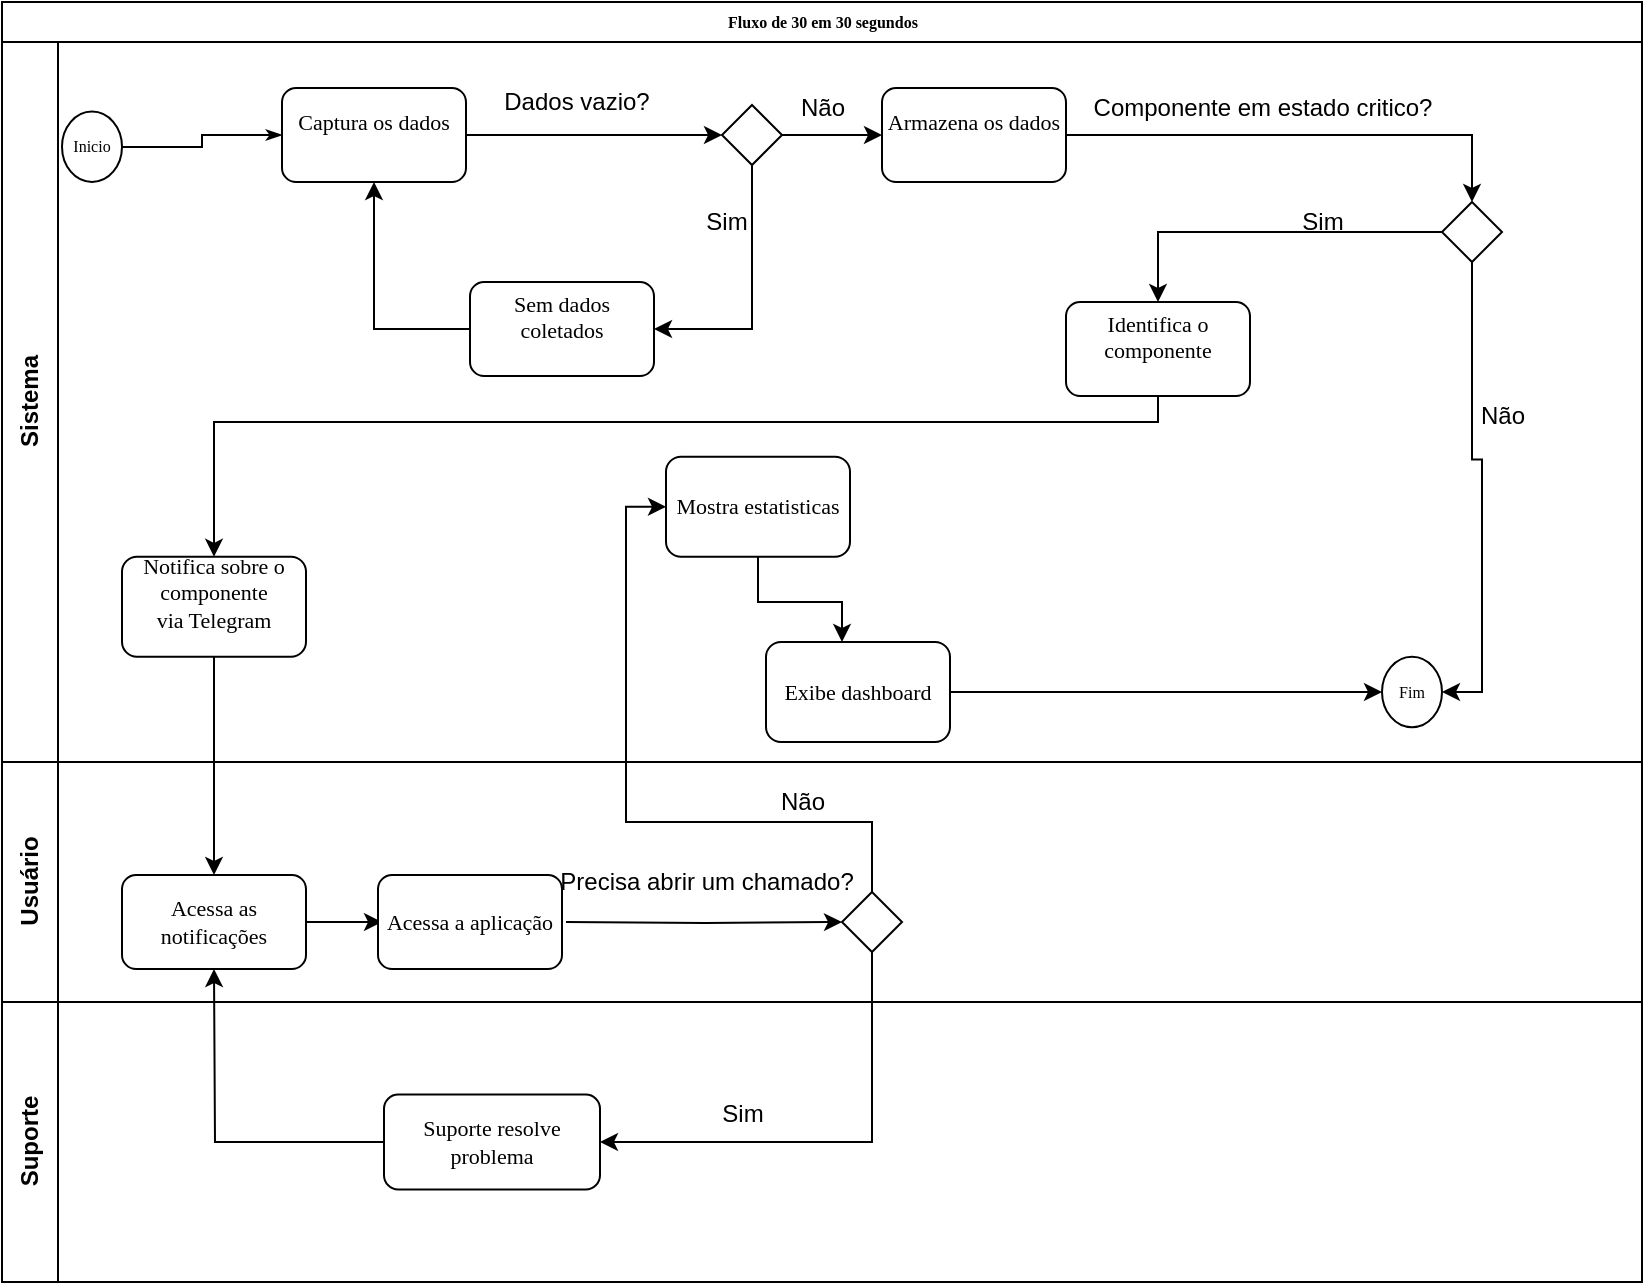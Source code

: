 <mxfile version="12.9.11" type="device"><diagram name="Page-1" id="c7488fd3-1785-93aa-aadb-54a6760d102a"><mxGraphModel dx="1108" dy="482" grid="1" gridSize="10" guides="1" tooltips="1" connect="1" arrows="1" fold="1" page="1" pageScale="1" pageWidth="1100" pageHeight="850" background="#ffffff" math="0" shadow="0"><root><mxCell id="0"/><mxCell id="1" parent="0"/><mxCell id="2b4e8129b02d487f-1" value="Fluxo de 30 em 30 segundos" style="swimlane;html=1;childLayout=stackLayout;horizontal=1;startSize=20;horizontalStack=0;rounded=0;shadow=0;labelBackgroundColor=none;strokeWidth=1;fontFamily=Verdana;fontSize=8;align=center;" parent="1" vertex="1"><mxGeometry x="150" y="10" width="820" height="640" as="geometry"/></mxCell><mxCell id="2b4e8129b02d487f-2" value="Sistema&lt;br&gt;" style="swimlane;html=1;startSize=28;horizontal=0;" parent="2b4e8129b02d487f-1" vertex="1"><mxGeometry y="20" width="820" height="360" as="geometry"/></mxCell><mxCell id="2b4e8129b02d487f-18" style="edgeStyle=orthogonalEdgeStyle;rounded=0;html=1;labelBackgroundColor=none;startArrow=none;startFill=0;startSize=5;endArrow=classicThin;endFill=1;endSize=5;jettySize=auto;orthogonalLoop=1;strokeWidth=1;fontFamily=Verdana;fontSize=8" parent="2b4e8129b02d487f-2" source="2b4e8129b02d487f-5" target="2b4e8129b02d487f-6" edge="1"><mxGeometry relative="1" as="geometry"/></mxCell><mxCell id="HHt-yy4cfWkNUjhS_C_G-13" style="edgeStyle=orthogonalEdgeStyle;rounded=0;orthogonalLoop=1;jettySize=auto;html=1;entryX=0;entryY=0.5;entryDx=0;entryDy=0;" parent="2b4e8129b02d487f-2" source="2b4e8129b02d487f-6" target="HHt-yy4cfWkNUjhS_C_G-12" edge="1"><mxGeometry relative="1" as="geometry"/></mxCell><mxCell id="2b4e8129b02d487f-6" value="&lt;font style=&quot;font-size: 11px&quot;&gt;Captura os dados&lt;br&gt;&lt;br&gt;&lt;/font&gt;" style="rounded=1;whiteSpace=wrap;html=1;shadow=0;labelBackgroundColor=none;strokeWidth=1;fontFamily=Verdana;fontSize=8;align=center;" parent="2b4e8129b02d487f-2" vertex="1"><mxGeometry x="140" y="23" width="92" height="47" as="geometry"/></mxCell><mxCell id="2b4e8129b02d487f-5" value="Inicio&lt;br&gt;" style="ellipse;whiteSpace=wrap;html=1;rounded=0;shadow=0;labelBackgroundColor=none;strokeWidth=1;fontFamily=Verdana;fontSize=8;align=center;" parent="2b4e8129b02d487f-2" vertex="1"><mxGeometry x="30" y="34.75" width="30" height="35.25" as="geometry"/></mxCell><mxCell id="HHt-yy4cfWkNUjhS_C_G-8" value="&lt;span style=&quot;font-family: monospace ; font-size: 0px&quot;&gt;Ff&lt;/span&gt;" style="text;html=1;align=center;verticalAlign=middle;resizable=0;points=[];autosize=1;" parent="2b4e8129b02d487f-2" vertex="1"><mxGeometry x="260" y="30" width="20" height="20" as="geometry"/></mxCell><mxCell id="HHt-yy4cfWkNUjhS_C_G-9" value="Dados vazio?" style="text;html=1;align=center;verticalAlign=middle;resizable=0;points=[];autosize=1;" parent="2b4e8129b02d487f-2" vertex="1"><mxGeometry x="242" y="20" width="90" height="20" as="geometry"/></mxCell><mxCell id="HHt-yy4cfWkNUjhS_C_G-27" style="edgeStyle=orthogonalEdgeStyle;rounded=0;orthogonalLoop=1;jettySize=auto;html=1;entryX=0;entryY=0.5;entryDx=0;entryDy=0;" parent="2b4e8129b02d487f-2" source="HHt-yy4cfWkNUjhS_C_G-12" target="HHt-yy4cfWkNUjhS_C_G-20" edge="1"><mxGeometry relative="1" as="geometry"/></mxCell><mxCell id="HHt-yy4cfWkNUjhS_C_G-34" style="edgeStyle=orthogonalEdgeStyle;rounded=0;orthogonalLoop=1;jettySize=auto;html=1;exitX=0.5;exitY=1;exitDx=0;exitDy=0;entryX=1;entryY=0.5;entryDx=0;entryDy=0;" parent="2b4e8129b02d487f-2" source="HHt-yy4cfWkNUjhS_C_G-12" target="HHt-yy4cfWkNUjhS_C_G-33" edge="1"><mxGeometry relative="1" as="geometry"/></mxCell><mxCell id="HHt-yy4cfWkNUjhS_C_G-12" value="" style="rhombus;whiteSpace=wrap;html=1;" parent="2b4e8129b02d487f-2" vertex="1"><mxGeometry x="360" y="31.5" width="30" height="30" as="geometry"/></mxCell><mxCell id="HHt-yy4cfWkNUjhS_C_G-16" value="Sim&lt;br&gt;" style="text;html=1;align=center;verticalAlign=middle;resizable=0;points=[];autosize=1;" parent="2b4e8129b02d487f-2" vertex="1"><mxGeometry x="342" y="80" width="40" height="20" as="geometry"/></mxCell><mxCell id="HHt-yy4cfWkNUjhS_C_G-20" value="&lt;font style=&quot;font-size: 11px&quot;&gt;Armazena os dados&lt;br&gt;&lt;br&gt;&lt;/font&gt;" style="rounded=1;whiteSpace=wrap;html=1;shadow=0;labelBackgroundColor=none;strokeWidth=1;fontFamily=Verdana;fontSize=8;align=center;" parent="2b4e8129b02d487f-2" vertex="1"><mxGeometry x="440" y="23" width="92" height="47" as="geometry"/></mxCell><mxCell id="HHt-yy4cfWkNUjhS_C_G-25" value="Componente em estado critico?" style="text;html=1;align=center;verticalAlign=middle;resizable=0;points=[];autosize=1;" parent="2b4e8129b02d487f-2" vertex="1"><mxGeometry x="540" y="23" width="180" height="20" as="geometry"/></mxCell><mxCell id="HHt-yy4cfWkNUjhS_C_G-28" value="Não&lt;br&gt;" style="text;html=1;align=center;verticalAlign=middle;resizable=0;points=[];autosize=1;" parent="2b4e8129b02d487f-2" vertex="1"><mxGeometry x="390" y="23" width="40" height="20" as="geometry"/></mxCell><mxCell id="HHt-yy4cfWkNUjhS_C_G-86" style="edgeStyle=orthogonalEdgeStyle;rounded=0;orthogonalLoop=1;jettySize=auto;html=1;entryX=0.5;entryY=0;entryDx=0;entryDy=0;" parent="2b4e8129b02d487f-2" source="HHt-yy4cfWkNUjhS_C_G-29" target="HHt-yy4cfWkNUjhS_C_G-67" edge="1"><mxGeometry relative="1" as="geometry"/></mxCell><mxCell id="peF8YIJzUayd4ykgx0AB-1" style="edgeStyle=orthogonalEdgeStyle;rounded=0;orthogonalLoop=1;jettySize=auto;html=1;entryX=1;entryY=0.5;entryDx=0;entryDy=0;" edge="1" parent="2b4e8129b02d487f-2" source="HHt-yy4cfWkNUjhS_C_G-29" target="HHt-yy4cfWkNUjhS_C_G-76"><mxGeometry relative="1" as="geometry"/></mxCell><mxCell id="HHt-yy4cfWkNUjhS_C_G-29" value="" style="rhombus;whiteSpace=wrap;html=1;" parent="2b4e8129b02d487f-2" vertex="1"><mxGeometry x="720" y="80" width="30" height="30" as="geometry"/></mxCell><mxCell id="HHt-yy4cfWkNUjhS_C_G-24" style="edgeStyle=orthogonalEdgeStyle;rounded=0;orthogonalLoop=1;jettySize=auto;html=1;entryX=0.5;entryY=0;entryDx=0;entryDy=0;" parent="2b4e8129b02d487f-2" source="HHt-yy4cfWkNUjhS_C_G-20" target="HHt-yy4cfWkNUjhS_C_G-29" edge="1"><mxGeometry relative="1" as="geometry"><mxPoint x="740" y="47" as="targetPoint"/></mxGeometry></mxCell><mxCell id="HHt-yy4cfWkNUjhS_C_G-35" style="edgeStyle=orthogonalEdgeStyle;rounded=0;orthogonalLoop=1;jettySize=auto;html=1;entryX=0.5;entryY=1;entryDx=0;entryDy=0;" parent="2b4e8129b02d487f-2" source="HHt-yy4cfWkNUjhS_C_G-33" target="2b4e8129b02d487f-6" edge="1"><mxGeometry relative="1" as="geometry"/></mxCell><mxCell id="HHt-yy4cfWkNUjhS_C_G-33" value="&lt;font style=&quot;font-size: 11px&quot;&gt;Sem dados coletados&lt;br&gt;&lt;br&gt;&lt;/font&gt;" style="rounded=1;whiteSpace=wrap;html=1;shadow=0;labelBackgroundColor=none;strokeWidth=1;fontFamily=Verdana;fontSize=8;align=center;" parent="2b4e8129b02d487f-2" vertex="1"><mxGeometry x="234" y="120" width="92" height="47" as="geometry"/></mxCell><mxCell id="HHt-yy4cfWkNUjhS_C_G-148" style="edgeStyle=orthogonalEdgeStyle;rounded=0;orthogonalLoop=1;jettySize=auto;html=1;entryX=0.5;entryY=0;entryDx=0;entryDy=0;" parent="2b4e8129b02d487f-2" source="HHt-yy4cfWkNUjhS_C_G-67" target="HHt-yy4cfWkNUjhS_C_G-74" edge="1"><mxGeometry relative="1" as="geometry"><Array as="points"><mxPoint x="578" y="190"/><mxPoint x="106" y="190"/></Array></mxGeometry></mxCell><mxCell id="HHt-yy4cfWkNUjhS_C_G-67" value="&lt;font style=&quot;font-size: 11px&quot;&gt;Identifica o componente&lt;br&gt;&lt;br&gt;&lt;/font&gt;" style="rounded=1;whiteSpace=wrap;html=1;shadow=0;labelBackgroundColor=none;strokeWidth=1;fontFamily=Verdana;fontSize=8;align=center;" parent="2b4e8129b02d487f-2" vertex="1"><mxGeometry x="532" y="130" width="92" height="47" as="geometry"/></mxCell><mxCell id="HHt-yy4cfWkNUjhS_C_G-87" value="Sim&lt;br&gt;" style="text;html=1;align=center;verticalAlign=middle;resizable=0;points=[];autosize=1;" parent="2b4e8129b02d487f-2" vertex="1"><mxGeometry x="640" y="80" width="40" height="20" as="geometry"/></mxCell><mxCell id="HHt-yy4cfWkNUjhS_C_G-94" value="Não" style="text;html=1;align=center;verticalAlign=middle;resizable=0;points=[];autosize=1;" parent="2b4e8129b02d487f-2" vertex="1"><mxGeometry x="730" y="177" width="40" height="20" as="geometry"/></mxCell><mxCell id="HHt-yy4cfWkNUjhS_C_G-74" value="&lt;font style=&quot;font-size: 11px&quot;&gt;Notifica sobre o componente&lt;br&gt;via Telegram&lt;br&gt;&lt;br&gt;&lt;/font&gt;" style="rounded=1;whiteSpace=wrap;html=1;shadow=0;labelBackgroundColor=none;strokeWidth=1;fontFamily=Verdana;fontSize=8;align=center;" parent="2b4e8129b02d487f-2" vertex="1"><mxGeometry x="60" y="257.38" width="92" height="50" as="geometry"/></mxCell><mxCell id="HHt-yy4cfWkNUjhS_C_G-142" value="" style="edgeStyle=orthogonalEdgeStyle;rounded=0;orthogonalLoop=1;jettySize=auto;html=1;" parent="2b4e8129b02d487f-2" source="HHt-yy4cfWkNUjhS_C_G-79" target="HHt-yy4cfWkNUjhS_C_G-96" edge="1"><mxGeometry relative="1" as="geometry"><Array as="points"><mxPoint x="378" y="280"/><mxPoint x="420" y="280"/></Array></mxGeometry></mxCell><mxCell id="HHt-yy4cfWkNUjhS_C_G-79" value="&lt;font style=&quot;font-size: 11px&quot;&gt;Mostra estatisticas&lt;br&gt;&lt;/font&gt;" style="rounded=1;whiteSpace=wrap;html=1;shadow=0;labelBackgroundColor=none;strokeWidth=1;fontFamily=Verdana;fontSize=8;align=center;" parent="2b4e8129b02d487f-2" vertex="1"><mxGeometry x="332" y="207.38" width="92" height="50" as="geometry"/></mxCell><mxCell id="HHt-yy4cfWkNUjhS_C_G-96" value="&lt;font style=&quot;font-size: 11px&quot;&gt;Exibe dashboard&lt;br&gt;&lt;/font&gt;" style="rounded=1;whiteSpace=wrap;html=1;shadow=0;labelBackgroundColor=none;strokeWidth=1;fontFamily=Verdana;fontSize=8;align=center;" parent="2b4e8129b02d487f-2" vertex="1"><mxGeometry x="382" y="300" width="92" height="50" as="geometry"/></mxCell><mxCell id="HHt-yy4cfWkNUjhS_C_G-76" value="Fim&lt;br&gt;" style="ellipse;whiteSpace=wrap;html=1;rounded=0;shadow=0;labelBackgroundColor=none;strokeWidth=1;fontFamily=Verdana;fontSize=8;align=center;" parent="2b4e8129b02d487f-2" vertex="1"><mxGeometry x="690" y="307.38" width="30" height="35.25" as="geometry"/></mxCell><mxCell id="HHt-yy4cfWkNUjhS_C_G-98" style="edgeStyle=orthogonalEdgeStyle;rounded=0;orthogonalLoop=1;jettySize=auto;html=1;entryX=0;entryY=0.5;entryDx=0;entryDy=0;" parent="2b4e8129b02d487f-2" source="HHt-yy4cfWkNUjhS_C_G-96" target="HHt-yy4cfWkNUjhS_C_G-76" edge="1"><mxGeometry relative="1" as="geometry"/></mxCell><mxCell id="HHt-yy4cfWkNUjhS_C_G-45" value="Usuário&lt;br&gt;" style="swimlane;html=1;startSize=28;horizontal=0;" parent="2b4e8129b02d487f-1" vertex="1"><mxGeometry y="380" width="820" height="120" as="geometry"/></mxCell><mxCell id="HHt-yy4cfWkNUjhS_C_G-50" value="&lt;span style=&quot;font-family: monospace ; font-size: 0px&quot;&gt;Ff&lt;/span&gt;" style="text;html=1;align=center;verticalAlign=middle;resizable=0;points=[];autosize=1;" parent="HHt-yy4cfWkNUjhS_C_G-45" vertex="1"><mxGeometry x="260" y="30" width="20" height="20" as="geometry"/></mxCell><mxCell id="HHt-yy4cfWkNUjhS_C_G-211" value="" style="edgeStyle=orthogonalEdgeStyle;rounded=0;orthogonalLoop=1;jettySize=auto;html=1;" parent="HHt-yy4cfWkNUjhS_C_G-45" edge="1"><mxGeometry relative="1" as="geometry"><mxPoint x="152" y="80" as="sourcePoint"/><mxPoint x="190" y="80" as="targetPoint"/></mxGeometry></mxCell><mxCell id="HHt-yy4cfWkNUjhS_C_G-213" value="" style="rhombus;whiteSpace=wrap;html=1;" parent="HHt-yy4cfWkNUjhS_C_G-45" vertex="1"><mxGeometry x="420" y="65" width="30" height="30" as="geometry"/></mxCell><mxCell id="HHt-yy4cfWkNUjhS_C_G-212" style="edgeStyle=orthogonalEdgeStyle;rounded=0;orthogonalLoop=1;jettySize=auto;html=1;" parent="HHt-yy4cfWkNUjhS_C_G-45" target="HHt-yy4cfWkNUjhS_C_G-213" edge="1"><mxGeometry relative="1" as="geometry"><mxPoint x="300" y="80" as="targetPoint"/><mxPoint x="282" y="80" as="sourcePoint"/></mxGeometry></mxCell><mxCell id="HHt-yy4cfWkNUjhS_C_G-214" value="Precisa abrir um chamado?" style="text;html=1;align=center;verticalAlign=middle;resizable=0;points=[];autosize=1;" parent="HHt-yy4cfWkNUjhS_C_G-45" vertex="1"><mxGeometry x="272" y="50" width="160" height="20" as="geometry"/></mxCell><mxCell id="HHt-yy4cfWkNUjhS_C_G-219" value="Não&lt;br&gt;" style="text;html=1;align=center;verticalAlign=middle;resizable=0;points=[];autosize=1;" parent="HHt-yy4cfWkNUjhS_C_G-45" vertex="1"><mxGeometry x="380" y="10" width="40" height="20" as="geometry"/></mxCell><mxCell id="peF8YIJzUayd4ykgx0AB-3" value="&lt;font style=&quot;font-size: 11px&quot;&gt;Acessa as notificações&lt;br&gt;&lt;/font&gt;" style="rounded=1;whiteSpace=wrap;html=1;shadow=0;labelBackgroundColor=none;strokeWidth=1;fontFamily=Verdana;fontSize=8;align=center;" vertex="1" parent="HHt-yy4cfWkNUjhS_C_G-45"><mxGeometry x="60" y="56.5" width="92" height="47" as="geometry"/></mxCell><mxCell id="peF8YIJzUayd4ykgx0AB-2" value="&lt;font style=&quot;font-size: 11px&quot;&gt;Acessa a aplicação&lt;br&gt;&lt;/font&gt;" style="rounded=1;whiteSpace=wrap;html=1;shadow=0;labelBackgroundColor=none;strokeWidth=1;fontFamily=Verdana;fontSize=8;align=center;" vertex="1" parent="HHt-yy4cfWkNUjhS_C_G-45"><mxGeometry x="188" y="56.5" width="92" height="47" as="geometry"/></mxCell><mxCell id="HHt-yy4cfWkNUjhS_C_G-147" style="edgeStyle=orthogonalEdgeStyle;rounded=0;orthogonalLoop=1;jettySize=auto;html=1;exitX=0.5;exitY=1;exitDx=0;exitDy=0;" parent="2b4e8129b02d487f-1" source="HHt-yy4cfWkNUjhS_C_G-74" edge="1"><mxGeometry relative="1" as="geometry"><mxPoint x="106" y="436.5" as="targetPoint"/></mxGeometry></mxCell><mxCell id="HHt-yy4cfWkNUjhS_C_G-156" value="Suporte&lt;br&gt;" style="swimlane;html=1;startSize=28;horizontal=0;" parent="2b4e8129b02d487f-1" vertex="1"><mxGeometry y="500" width="820" height="140" as="geometry"/></mxCell><mxCell id="HHt-yy4cfWkNUjhS_C_G-194" value="&lt;font style=&quot;font-size: 11px&quot;&gt;Suporte resolve problema&lt;br&gt;&lt;/font&gt;" style="rounded=1;whiteSpace=wrap;html=1;shadow=0;labelBackgroundColor=none;strokeWidth=1;fontFamily=Verdana;fontSize=8;align=center;" parent="HHt-yy4cfWkNUjhS_C_G-156" vertex="1"><mxGeometry x="191" y="46.25" width="108" height="47.5" as="geometry"/></mxCell><mxCell id="HHt-yy4cfWkNUjhS_C_G-208" value="Sim" style="text;html=1;align=center;verticalAlign=middle;resizable=0;points=[];autosize=1;" parent="HHt-yy4cfWkNUjhS_C_G-156" vertex="1"><mxGeometry x="350" y="46.25" width="40" height="20" as="geometry"/></mxCell><mxCell id="HHt-yy4cfWkNUjhS_C_G-206" style="edgeStyle=orthogonalEdgeStyle;rounded=0;orthogonalLoop=1;jettySize=auto;html=1;entryX=0.5;entryY=1;entryDx=0;entryDy=0;" parent="2b4e8129b02d487f-1" source="HHt-yy4cfWkNUjhS_C_G-194" edge="1"><mxGeometry relative="1" as="geometry"><mxPoint x="106" y="483.5" as="targetPoint"/></mxGeometry></mxCell><mxCell id="HHt-yy4cfWkNUjhS_C_G-217" style="edgeStyle=orthogonalEdgeStyle;rounded=0;orthogonalLoop=1;jettySize=auto;html=1;" parent="2b4e8129b02d487f-1" source="HHt-yy4cfWkNUjhS_C_G-213" target="HHt-yy4cfWkNUjhS_C_G-194" edge="1"><mxGeometry relative="1" as="geometry"><Array as="points"><mxPoint x="435" y="570"/></Array></mxGeometry></mxCell><mxCell id="HHt-yy4cfWkNUjhS_C_G-220" style="edgeStyle=orthogonalEdgeStyle;rounded=0;orthogonalLoop=1;jettySize=auto;html=1;entryX=0;entryY=0.5;entryDx=0;entryDy=0;" parent="2b4e8129b02d487f-1" source="HHt-yy4cfWkNUjhS_C_G-213" target="HHt-yy4cfWkNUjhS_C_G-79" edge="1"><mxGeometry relative="1" as="geometry"><Array as="points"><mxPoint x="435" y="410"/><mxPoint x="312" y="410"/><mxPoint x="312" y="252"/></Array></mxGeometry></mxCell></root></mxGraphModel></diagram></mxfile>